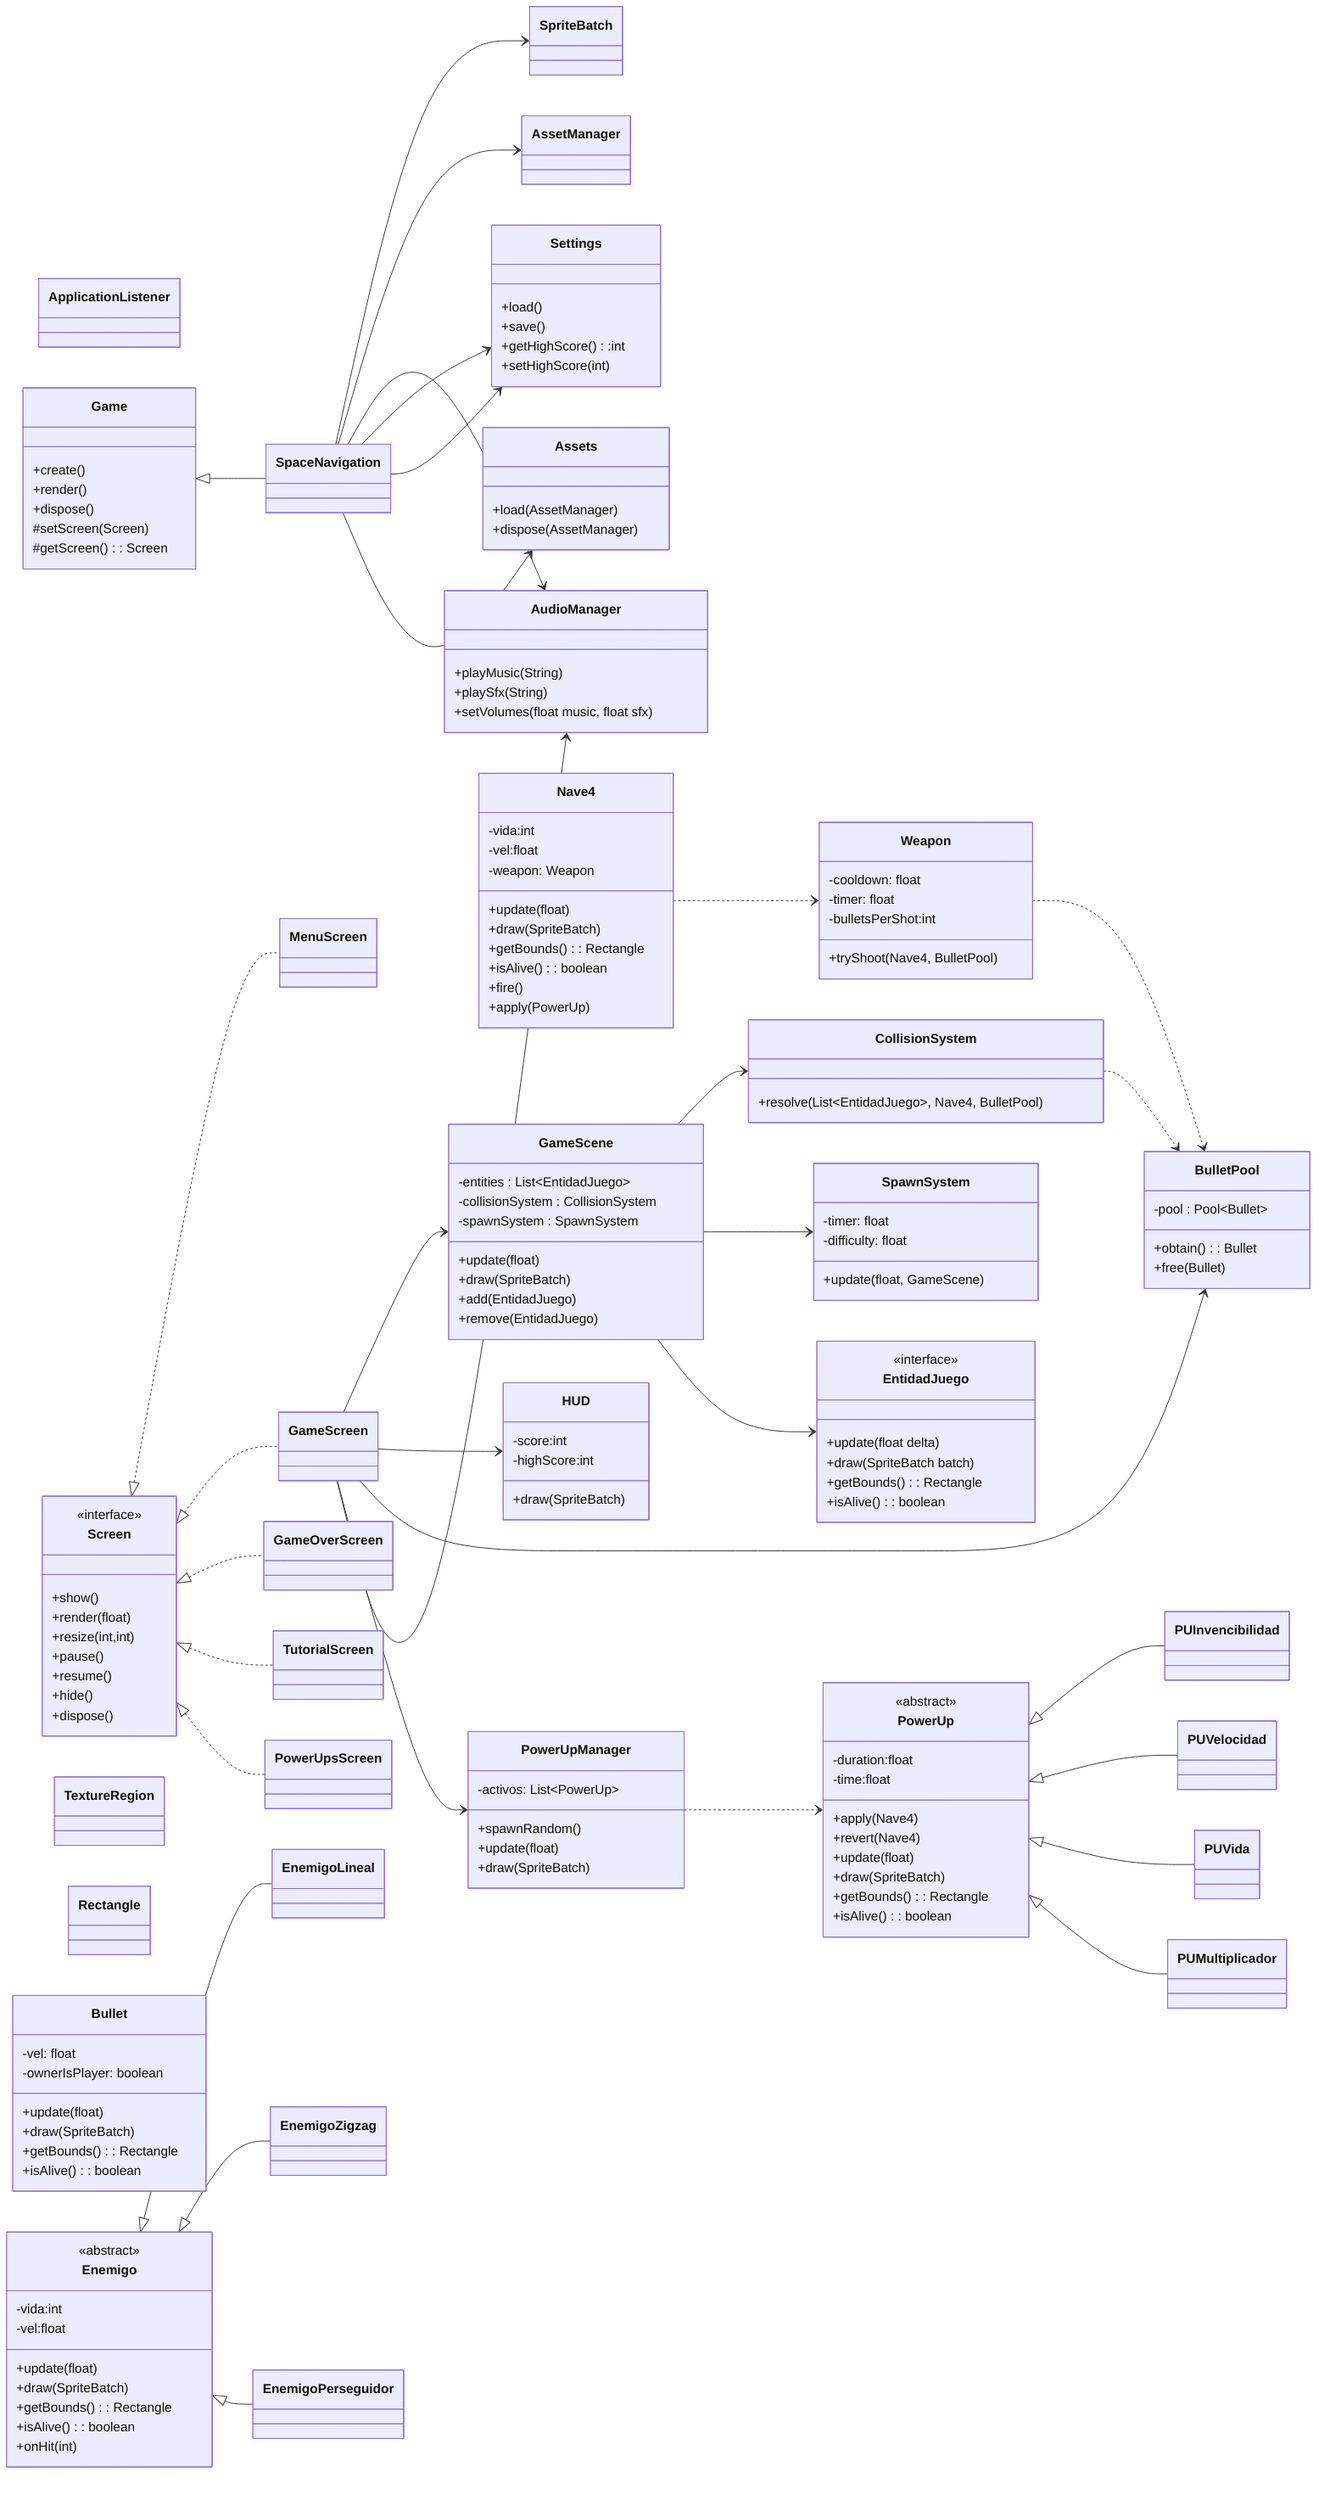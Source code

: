 classDiagram
direction LR

%% === LibGDX (base) ===
class ApplicationListener
class Game {
  +create()
  +render()
  +dispose()
  #setScreen(Screen)
  #getScreen(): Screen
}
class Screen {
  <<interface>>
  +show()
  +render(float)
  +resize(int,int)
  +pause()
  +resume()
  +hide()
  +dispose()
}
class SpriteBatch
class TextureRegion
class Rectangle
class AssetManager

Game <|-- SpaceNavigation
Screen <|.. MenuScreen
Screen <|.. GameScreen
Screen <|.. GameOverScreen
Screen <|.. TutorialScreen
Screen <|.. PowerUpsScreen

SpaceNavigation --> SpriteBatch
SpaceNavigation --> AssetManager
SpaceNavigation --> AudioManager
SpaceNavigation --> Settings

%% === Dominio propio ===
class EntidadJuego {
  <<interface>>
  +update(float delta)
  +draw(SpriteBatch batch)
  +getBounds(): Rectangle
  +isAlive(): boolean
}

class GameScene {
  +update(float)
  +draw(SpriteBatch)
  +add(EntidadJuego)
  +remove(EntidadJuego)
  -entities : List~EntidadJuego~
  -collisionSystem : CollisionSystem
  -spawnSystem : SpawnSystem
}

class Nave4 {
  +update(float)
  +draw(SpriteBatch)
  +getBounds(): Rectangle
  +isAlive(): boolean
  +fire()
  +apply(PowerUp)
  -vida:int
  -vel:float
  -weapon: Weapon
}

class Weapon {
  +tryShoot(Nave4, BulletPool)
  -cooldown: float
  -timer: float
  -bulletsPerShot:int
}

class Bullet {
  +update(float)
  +draw(SpriteBatch)
  +getBounds(): Rectangle
  +isAlive(): boolean
  -vel: float
  -ownerIsPlayer: boolean
}

class Enemigo {
  <<abstract>>
  +update(float)
  +draw(SpriteBatch)
  +getBounds(): Rectangle
  +isAlive(): boolean
  +onHit(int)
  -vida:int
  -vel:float
}
class EnemigoLineal
class EnemigoZigzag
class EnemigoPerseguidor

Enemigo <|-- EnemigoLineal
Enemigo <|-- EnemigoZigzag
Enemigo <|-- EnemigoPerseguidor

class PowerUp {
  <<abstract>>
  +apply(Nave4)
  +revert(Nave4)
  +update(float)
  +draw(SpriteBatch)
  +getBounds(): Rectangle
  +isAlive(): boolean
  -duration:float
  -time:float
}
class PUInvencibilidad
class PUVelocidad
class PUVida
class PUMultiplicador

PowerUp <|-- PUInvencibilidad
PowerUp <|-- PUVelocidad
PowerUp <|-- PUVida
PowerUp <|-- PUMultiplicador

class PowerUpManager {
  +spawnRandom()
  +update(float)
  +draw(SpriteBatch)
  -activos: List~PowerUp~
}

class BulletPool {
  +obtain(): Bullet
  +free(Bullet)
  -pool : Pool~Bullet~
}

class CollisionSystem {
  +resolve(List~EntidadJuego~, Nave4, BulletPool)
}

class SpawnSystem {
  +update(float, GameScene)
  -timer: float
  -difficulty: float
}

class HUD {
  +draw(SpriteBatch)
  -score:int
  -highScore:int
}

class Assets {
  +load(AssetManager)
  +dispose(AssetManager)
}

class AudioManager {
  +playMusic(String)
  +playSfx(String)
  +setVolumes(float music, float sfx)
}

class Settings {
  +load()
  +save()
  +getHighScore():int
  +setHighScore(int)
}

GameScreen --> GameScene
GameScreen --> HUD
GameScreen --> BulletPool
GameScreen --> PowerUpManager
GameScreen --> AudioManager

GameScene --> CollisionSystem
GameScene --> SpawnSystem
GameScene --> EntidadJuego
Nave4 ..> Weapon
Weapon ..> BulletPool
PowerUpManager ..> PowerUp
CollisionSystem ..> BulletPool
SpaceNavigation --> Settings
SpaceNavigation --> Assets